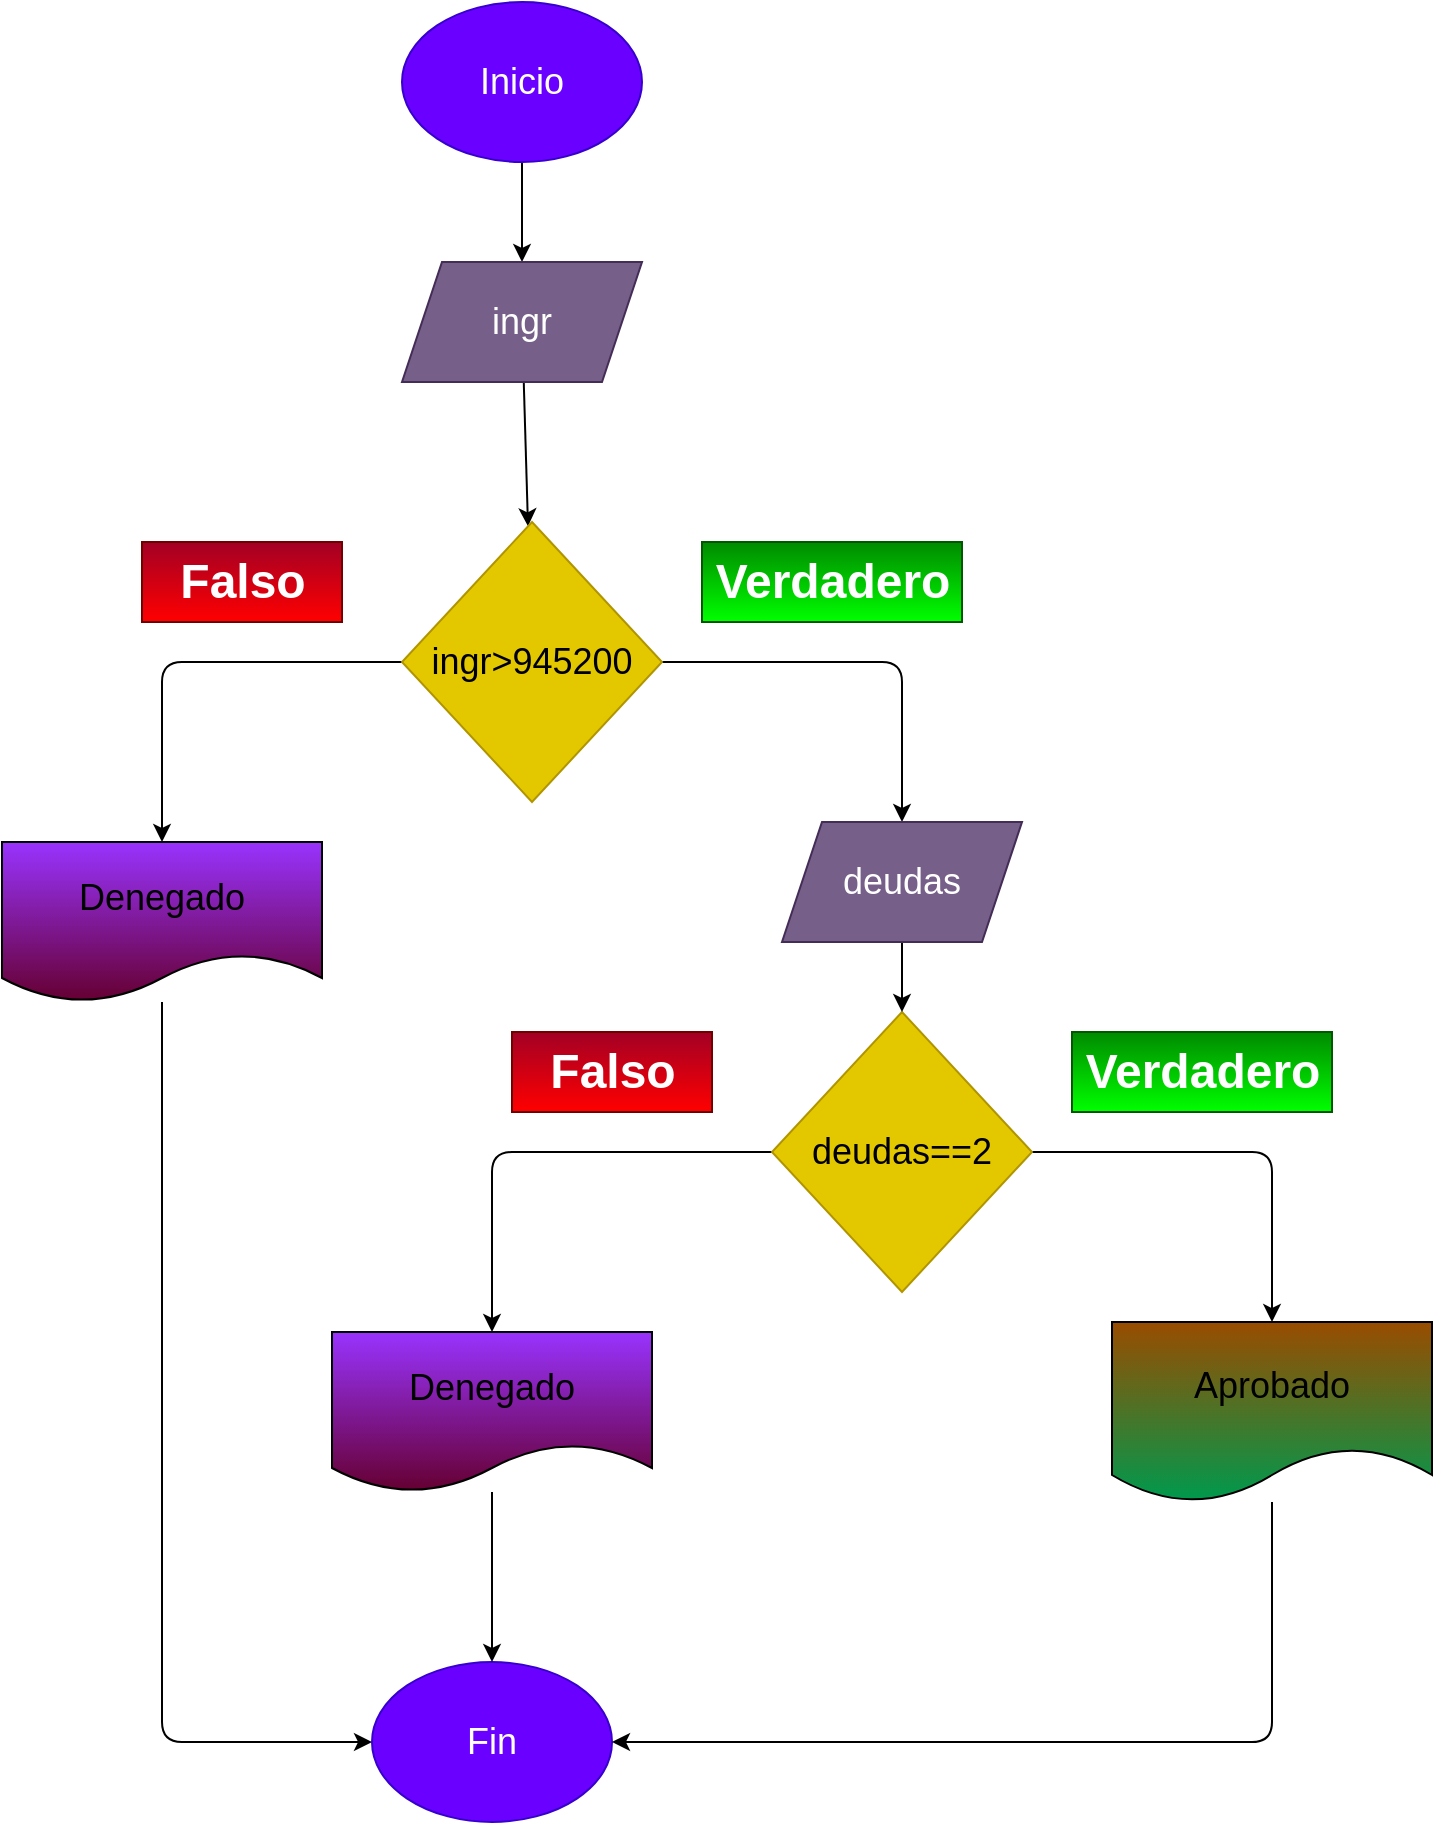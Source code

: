 <mxfile>
    <diagram id="pAi_KdXQo00Ve_mjZ8XZ" name="Página-1">
        <mxGraphModel dx="867" dy="472" grid="1" gridSize="10" guides="1" tooltips="1" connect="1" arrows="1" fold="1" page="1" pageScale="1" pageWidth="827" pageHeight="1169" math="0" shadow="0">
            <root>
                <mxCell id="0"/>
                <mxCell id="1" parent="0"/>
                <mxCell id="4" value="" style="edgeStyle=none;html=1;fontSize=18;" parent="1" source="2" target="3" edge="1">
                    <mxGeometry relative="1" as="geometry"/>
                </mxCell>
                <mxCell id="2" value="&lt;font style=&quot;font-size: 18px&quot;&gt;Inicio&lt;/font&gt;" style="ellipse;whiteSpace=wrap;html=1;fillColor=#6a00ff;fontColor=#ffffff;strokeColor=#3700CC;" parent="1" vertex="1">
                    <mxGeometry x="250" y="80" width="120" height="80" as="geometry"/>
                </mxCell>
                <mxCell id="6" style="edgeStyle=none;html=1;fontSize=18;" parent="1" source="3" target="5" edge="1">
                    <mxGeometry relative="1" as="geometry"/>
                </mxCell>
                <mxCell id="3" value="&lt;font style=&quot;font-size: 18px&quot;&gt;ingr&lt;/font&gt;" style="shape=parallelogram;perimeter=parallelogramPerimeter;whiteSpace=wrap;html=1;fixedSize=1;fillColor=#76608a;fontColor=#ffffff;strokeColor=#432D57;" parent="1" vertex="1">
                    <mxGeometry x="250" y="210" width="120" height="60" as="geometry"/>
                </mxCell>
                <mxCell id="21" style="edgeStyle=none;html=1;entryX=0.5;entryY=0;entryDx=0;entryDy=0;fontSize=18;" parent="1" source="5" target="34" edge="1">
                    <mxGeometry relative="1" as="geometry">
                        <Array as="points">
                            <mxPoint x="500" y="410"/>
                        </Array>
                        <mxPoint x="500" y="495" as="targetPoint"/>
                    </mxGeometry>
                </mxCell>
                <mxCell id="22" style="edgeStyle=none;html=1;exitX=0;exitY=0.5;exitDx=0;exitDy=0;entryX=0.5;entryY=0;entryDx=0;entryDy=0;fontSize=18;" parent="1" source="5" target="14" edge="1">
                    <mxGeometry relative="1" as="geometry">
                        <Array as="points">
                            <mxPoint x="130" y="410"/>
                        </Array>
                    </mxGeometry>
                </mxCell>
                <mxCell id="5" value="ingr&amp;gt;945200" style="rhombus;whiteSpace=wrap;html=1;fontSize=18;fillColor=#e3c800;fontColor=#000000;strokeColor=#B09500;" parent="1" vertex="1">
                    <mxGeometry x="250" y="340" width="130" height="140" as="geometry"/>
                </mxCell>
                <mxCell id="24" style="edgeStyle=none;html=1;entryX=0;entryY=0.5;entryDx=0;entryDy=0;fontSize=18;" parent="1" source="14" target="23" edge="1">
                    <mxGeometry relative="1" as="geometry">
                        <Array as="points">
                            <mxPoint x="130" y="950"/>
                        </Array>
                    </mxGeometry>
                </mxCell>
                <mxCell id="14" value="Denegado" style="shape=document;whiteSpace=wrap;html=1;boundedLbl=1;fontSize=18;fillColor=#9933FF;gradientColor=#660033;" parent="1" vertex="1">
                    <mxGeometry x="50" y="500" width="160" height="80" as="geometry"/>
                </mxCell>
                <mxCell id="16" value="Falso" style="text;strokeColor=#6F0000;fillColor=#a20025;html=1;fontSize=24;fontStyle=1;verticalAlign=middle;align=center;fontColor=#ffffff;gradientColor=#FF0000;" parent="1" vertex="1">
                    <mxGeometry x="120" y="350" width="100" height="40" as="geometry"/>
                </mxCell>
                <mxCell id="17" value="Verdadero" style="text;strokeColor=#005700;fillColor=#008a00;html=1;fontSize=24;fontStyle=1;verticalAlign=middle;align=center;fontColor=#ffffff;gradientColor=#00FF00;" parent="1" vertex="1">
                    <mxGeometry x="400" y="350" width="130" height="40" as="geometry"/>
                </mxCell>
                <mxCell id="23" value="Fin" style="ellipse;whiteSpace=wrap;html=1;fontSize=18;fillColor=#6a00ff;fontColor=#ffffff;strokeColor=#3700CC;" parent="1" vertex="1">
                    <mxGeometry x="235" y="910" width="120" height="80" as="geometry"/>
                </mxCell>
                <mxCell id="26" style="edgeStyle=none;html=1;entryX=0.5;entryY=0;entryDx=0;entryDy=0;fontSize=18;" parent="1" source="28" target="30" edge="1">
                    <mxGeometry relative="1" as="geometry">
                        <Array as="points">
                            <mxPoint x="685" y="655"/>
                        </Array>
                    </mxGeometry>
                </mxCell>
                <mxCell id="27" style="edgeStyle=none;html=1;exitX=0;exitY=0.5;exitDx=0;exitDy=0;entryX=0.5;entryY=0;entryDx=0;entryDy=0;fontSize=18;" parent="1" source="28" target="29" edge="1">
                    <mxGeometry relative="1" as="geometry">
                        <Array as="points">
                            <mxPoint x="295" y="655"/>
                        </Array>
                    </mxGeometry>
                </mxCell>
                <mxCell id="28" value="deudas==2" style="rhombus;whiteSpace=wrap;html=1;fontSize=18;fillColor=#e3c800;fontColor=#000000;strokeColor=#B09500;" parent="1" vertex="1">
                    <mxGeometry x="435" y="585" width="130" height="140" as="geometry"/>
                </mxCell>
                <mxCell id="36" style="edgeStyle=none;html=1;entryX=0.5;entryY=0;entryDx=0;entryDy=0;" parent="1" source="29" target="23" edge="1">
                    <mxGeometry relative="1" as="geometry"/>
                </mxCell>
                <mxCell id="29" value="Denegado" style="shape=document;whiteSpace=wrap;html=1;boundedLbl=1;fontSize=18;fillColor=#9933FF;gradientColor=#660033;" parent="1" vertex="1">
                    <mxGeometry x="215" y="745" width="160" height="80" as="geometry"/>
                </mxCell>
                <mxCell id="37" style="edgeStyle=none;html=1;entryX=1;entryY=0.5;entryDx=0;entryDy=0;" parent="1" source="30" target="23" edge="1">
                    <mxGeometry relative="1" as="geometry">
                        <Array as="points">
                            <mxPoint x="685" y="950"/>
                        </Array>
                    </mxGeometry>
                </mxCell>
                <mxCell id="30" value="Aprobado" style="shape=document;whiteSpace=wrap;html=1;boundedLbl=1;fontSize=18;gradientColor=#00994D;fillColor=#994C00;" parent="1" vertex="1">
                    <mxGeometry x="605" y="740" width="160" height="90" as="geometry"/>
                </mxCell>
                <mxCell id="31" value="Falso" style="text;strokeColor=#6F0000;fillColor=#a20025;html=1;fontSize=24;fontStyle=1;verticalAlign=middle;align=center;fontColor=#ffffff;gradientColor=#FF0000;" parent="1" vertex="1">
                    <mxGeometry x="305" y="595" width="100" height="40" as="geometry"/>
                </mxCell>
                <mxCell id="32" value="Verdadero" style="text;strokeColor=#005700;fillColor=#008a00;html=1;fontSize=24;fontStyle=1;verticalAlign=middle;align=center;fontColor=#ffffff;gradientColor=#00FF00;" parent="1" vertex="1">
                    <mxGeometry x="585" y="595" width="130" height="40" as="geometry"/>
                </mxCell>
                <mxCell id="35" style="edgeStyle=none;html=1;entryX=0.5;entryY=0;entryDx=0;entryDy=0;" parent="1" source="34" target="28" edge="1">
                    <mxGeometry relative="1" as="geometry"/>
                </mxCell>
                <mxCell id="34" value="&lt;font style=&quot;font-size: 18px&quot;&gt;deudas&lt;/font&gt;" style="shape=parallelogram;perimeter=parallelogramPerimeter;whiteSpace=wrap;html=1;fixedSize=1;fillColor=#76608a;fontColor=#ffffff;strokeColor=#432D57;" parent="1" vertex="1">
                    <mxGeometry x="440" y="490" width="120" height="60" as="geometry"/>
                </mxCell>
            </root>
        </mxGraphModel>
    </diagram>
</mxfile>